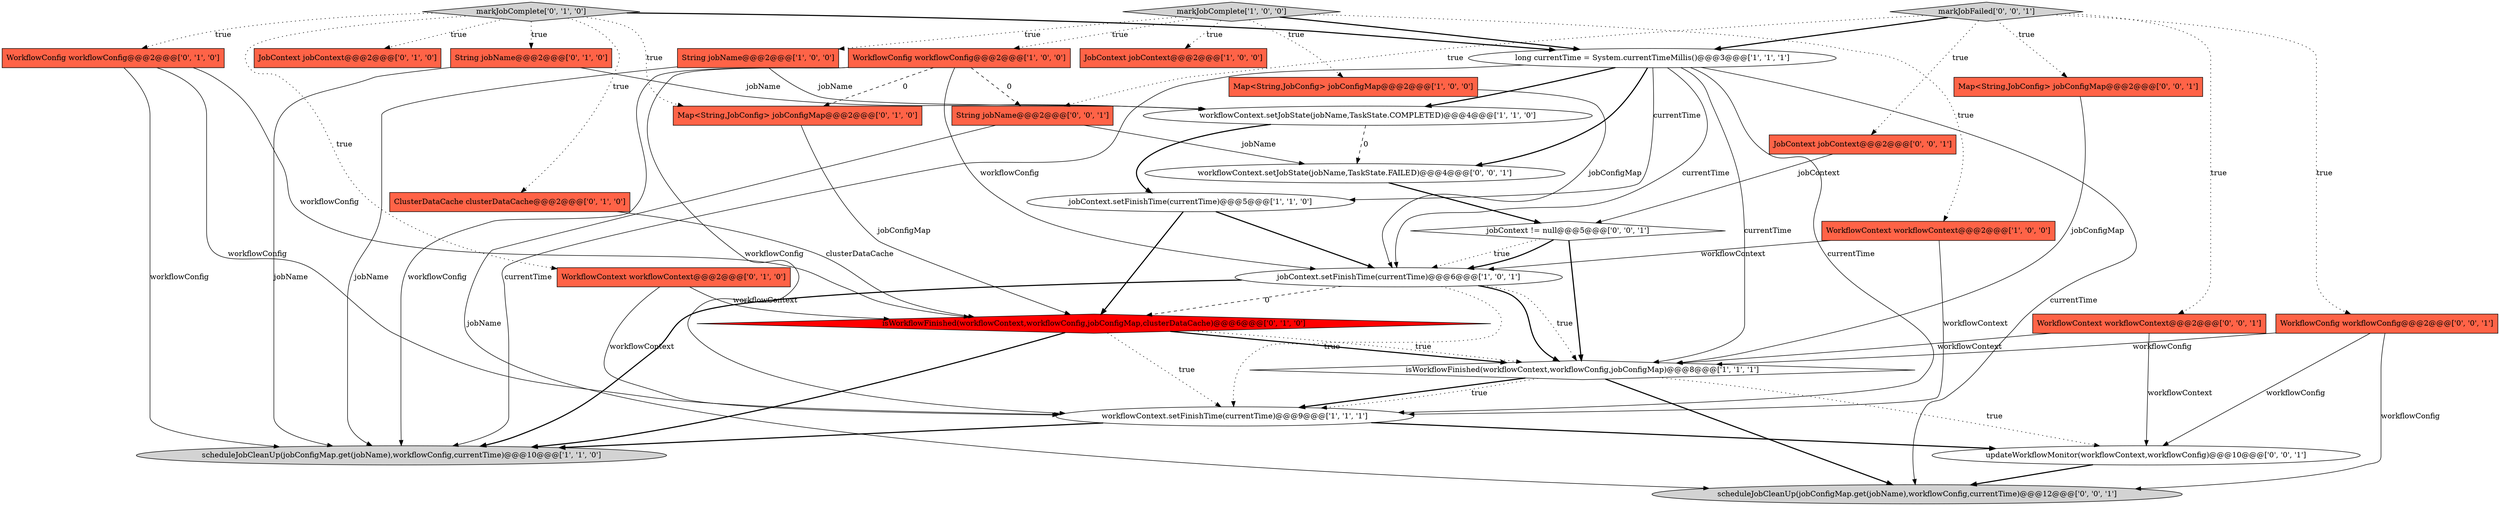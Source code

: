 digraph {
19 [style = filled, label = "WorkflowConfig workflowConfig@@@2@@@['0', '1', '0']", fillcolor = tomato, shape = box image = "AAA0AAABBB2BBB"];
21 [style = filled, label = "Map<String,JobConfig> jobConfigMap@@@2@@@['0', '0', '1']", fillcolor = tomato, shape = box image = "AAA0AAABBB3BBB"];
22 [style = filled, label = "WorkflowConfig workflowConfig@@@2@@@['0', '0', '1']", fillcolor = tomato, shape = box image = "AAA0AAABBB3BBB"];
30 [style = filled, label = "String jobName@@@2@@@['0', '0', '1']", fillcolor = tomato, shape = box image = "AAA0AAABBB3BBB"];
9 [style = filled, label = "workflowContext.setJobState(jobName,TaskState.COMPLETED)@@@4@@@['1', '1', '0']", fillcolor = white, shape = ellipse image = "AAA0AAABBB1BBB"];
0 [style = filled, label = "markJobComplete['1', '0', '0']", fillcolor = lightgray, shape = diamond image = "AAA0AAABBB1BBB"];
14 [style = filled, label = "markJobComplete['0', '1', '0']", fillcolor = lightgray, shape = diamond image = "AAA0AAABBB2BBB"];
1 [style = filled, label = "Map<String,JobConfig> jobConfigMap@@@2@@@['1', '0', '0']", fillcolor = tomato, shape = box image = "AAA0AAABBB1BBB"];
7 [style = filled, label = "jobContext.setFinishTime(currentTime)@@@5@@@['1', '1', '0']", fillcolor = white, shape = ellipse image = "AAA0AAABBB1BBB"];
15 [style = filled, label = "String jobName@@@2@@@['0', '1', '0']", fillcolor = tomato, shape = box image = "AAA0AAABBB2BBB"];
18 [style = filled, label = "JobContext jobContext@@@2@@@['0', '1', '0']", fillcolor = tomato, shape = box image = "AAA0AAABBB2BBB"];
10 [style = filled, label = "WorkflowConfig workflowConfig@@@2@@@['1', '0', '0']", fillcolor = tomato, shape = box image = "AAA1AAABBB1BBB"];
27 [style = filled, label = "workflowContext.setJobState(jobName,TaskState.FAILED)@@@4@@@['0', '0', '1']", fillcolor = white, shape = ellipse image = "AAA0AAABBB3BBB"];
28 [style = filled, label = "jobContext != null@@@5@@@['0', '0', '1']", fillcolor = white, shape = diamond image = "AAA0AAABBB3BBB"];
3 [style = filled, label = "scheduleJobCleanUp(jobConfigMap.get(jobName),workflowConfig,currentTime)@@@10@@@['1', '1', '0']", fillcolor = lightgray, shape = ellipse image = "AAA0AAABBB1BBB"];
13 [style = filled, label = "WorkflowContext workflowContext@@@2@@@['0', '1', '0']", fillcolor = tomato, shape = box image = "AAA0AAABBB2BBB"];
24 [style = filled, label = "WorkflowContext workflowContext@@@2@@@['0', '0', '1']", fillcolor = tomato, shape = box image = "AAA0AAABBB3BBB"];
6 [style = filled, label = "isWorkflowFinished(workflowContext,workflowConfig,jobConfigMap)@@@8@@@['1', '1', '1']", fillcolor = white, shape = diamond image = "AAA0AAABBB1BBB"];
8 [style = filled, label = "JobContext jobContext@@@2@@@['1', '0', '0']", fillcolor = tomato, shape = box image = "AAA0AAABBB1BBB"];
4 [style = filled, label = "String jobName@@@2@@@['1', '0', '0']", fillcolor = tomato, shape = box image = "AAA0AAABBB1BBB"];
5 [style = filled, label = "WorkflowContext workflowContext@@@2@@@['1', '0', '0']", fillcolor = tomato, shape = box image = "AAA0AAABBB1BBB"];
20 [style = filled, label = "Map<String,JobConfig> jobConfigMap@@@2@@@['0', '1', '0']", fillcolor = tomato, shape = box image = "AAA1AAABBB2BBB"];
25 [style = filled, label = "updateWorkflowMonitor(workflowContext,workflowConfig)@@@10@@@['0', '0', '1']", fillcolor = white, shape = ellipse image = "AAA0AAABBB3BBB"];
11 [style = filled, label = "jobContext.setFinishTime(currentTime)@@@6@@@['1', '0', '1']", fillcolor = white, shape = ellipse image = "AAA0AAABBB1BBB"];
16 [style = filled, label = "ClusterDataCache clusterDataCache@@@2@@@['0', '1', '0']", fillcolor = tomato, shape = box image = "AAA0AAABBB2BBB"];
17 [style = filled, label = "isWorkflowFinished(workflowContext,workflowConfig,jobConfigMap,clusterDataCache)@@@6@@@['0', '1', '0']", fillcolor = red, shape = diamond image = "AAA1AAABBB2BBB"];
29 [style = filled, label = "JobContext jobContext@@@2@@@['0', '0', '1']", fillcolor = tomato, shape = box image = "AAA0AAABBB3BBB"];
23 [style = filled, label = "scheduleJobCleanUp(jobConfigMap.get(jobName),workflowConfig,currentTime)@@@12@@@['0', '0', '1']", fillcolor = lightgray, shape = ellipse image = "AAA0AAABBB3BBB"];
2 [style = filled, label = "workflowContext.setFinishTime(currentTime)@@@9@@@['1', '1', '1']", fillcolor = white, shape = ellipse image = "AAA0AAABBB1BBB"];
26 [style = filled, label = "markJobFailed['0', '0', '1']", fillcolor = lightgray, shape = diamond image = "AAA0AAABBB3BBB"];
12 [style = filled, label = "long currentTime = System.currentTimeMillis()@@@3@@@['1', '1', '1']", fillcolor = white, shape = ellipse image = "AAA0AAABBB1BBB"];
28->11 [style = dotted, label="true"];
12->3 [style = solid, label="currentTime"];
21->6 [style = solid, label="jobConfigMap"];
22->25 [style = solid, label="workflowConfig"];
24->6 [style = solid, label="workflowContext"];
7->11 [style = bold, label=""];
7->17 [style = bold, label=""];
28->6 [style = bold, label=""];
0->5 [style = dotted, label="true"];
14->19 [style = dotted, label="true"];
10->2 [style = solid, label="workflowConfig"];
17->6 [style = bold, label=""];
0->10 [style = dotted, label="true"];
4->3 [style = solid, label="jobName"];
25->23 [style = bold, label=""];
6->23 [style = bold, label=""];
30->23 [style = solid, label="jobName"];
22->23 [style = solid, label="workflowConfig"];
2->3 [style = bold, label=""];
19->2 [style = solid, label="workflowConfig"];
5->2 [style = solid, label="workflowContext"];
11->6 [style = bold, label=""];
16->17 [style = solid, label="clusterDataCache"];
0->12 [style = bold, label=""];
27->28 [style = bold, label=""];
28->11 [style = bold, label=""];
0->4 [style = dotted, label="true"];
15->9 [style = solid, label="jobName"];
17->6 [style = dotted, label="true"];
19->17 [style = solid, label="workflowConfig"];
9->27 [style = dashed, label="0"];
11->17 [style = dashed, label="0"];
26->22 [style = dotted, label="true"];
15->3 [style = solid, label="jobName"];
9->7 [style = bold, label=""];
12->9 [style = bold, label=""];
14->13 [style = dotted, label="true"];
6->2 [style = bold, label=""];
0->8 [style = dotted, label="true"];
14->20 [style = dotted, label="true"];
10->3 [style = solid, label="workflowConfig"];
12->2 [style = solid, label="currentTime"];
12->7 [style = solid, label="currentTime"];
30->27 [style = solid, label="jobName"];
26->12 [style = bold, label=""];
14->15 [style = dotted, label="true"];
11->2 [style = dotted, label="true"];
14->16 [style = dotted, label="true"];
6->2 [style = dotted, label="true"];
10->30 [style = dashed, label="0"];
13->17 [style = solid, label="workflowContext"];
10->11 [style = solid, label="workflowConfig"];
12->6 [style = solid, label="currentTime"];
11->3 [style = bold, label=""];
26->30 [style = dotted, label="true"];
26->21 [style = dotted, label="true"];
11->6 [style = dotted, label="true"];
14->12 [style = bold, label=""];
6->25 [style = dotted, label="true"];
20->17 [style = solid, label="jobConfigMap"];
26->24 [style = dotted, label="true"];
4->9 [style = solid, label="jobName"];
22->6 [style = solid, label="workflowConfig"];
29->28 [style = solid, label="jobContext"];
24->25 [style = solid, label="workflowContext"];
13->2 [style = solid, label="workflowContext"];
17->3 [style = bold, label=""];
26->29 [style = dotted, label="true"];
10->20 [style = dashed, label="0"];
17->2 [style = dotted, label="true"];
19->3 [style = solid, label="workflowConfig"];
12->23 [style = solid, label="currentTime"];
2->25 [style = bold, label=""];
5->11 [style = solid, label="workflowContext"];
12->27 [style = bold, label=""];
14->18 [style = dotted, label="true"];
1->11 [style = solid, label="jobConfigMap"];
12->11 [style = solid, label="currentTime"];
0->1 [style = dotted, label="true"];
}
